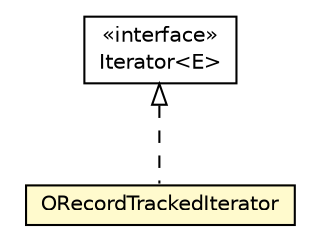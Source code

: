 #!/usr/local/bin/dot
#
# Class diagram 
# Generated by UMLGraph version R5_6-24-gf6e263 (http://www.umlgraph.org/)
#

digraph G {
	edge [fontname="Helvetica",fontsize=10,labelfontname="Helvetica",labelfontsize=10];
	node [fontname="Helvetica",fontsize=10,shape=plaintext];
	nodesep=0.25;
	ranksep=0.5;
	// com.orientechnologies.orient.core.db.record.ORecordTrackedIterator
	c3091201 [label=<<table title="com.orientechnologies.orient.core.db.record.ORecordTrackedIterator" border="0" cellborder="1" cellspacing="0" cellpadding="2" port="p" bgcolor="lemonChiffon" href="./ORecordTrackedIterator.html">
		<tr><td><table border="0" cellspacing="0" cellpadding="1">
<tr><td align="center" balign="center"> ORecordTrackedIterator </td></tr>
		</table></td></tr>
		</table>>, URL="./ORecordTrackedIterator.html", fontname="Helvetica", fontcolor="black", fontsize=10.0];
	//com.orientechnologies.orient.core.db.record.ORecordTrackedIterator implements java.util.Iterator<E>
	c3092997:p -> c3091201:p [dir=back,arrowtail=empty,style=dashed];
	// java.util.Iterator<E>
	c3092997 [label=<<table title="java.util.Iterator" border="0" cellborder="1" cellspacing="0" cellpadding="2" port="p" href="http://java.sun.com/j2se/1.4.2/docs/api/java/util/Iterator.html">
		<tr><td><table border="0" cellspacing="0" cellpadding="1">
<tr><td align="center" balign="center"> &#171;interface&#187; </td></tr>
<tr><td align="center" balign="center"> Iterator&lt;E&gt; </td></tr>
		</table></td></tr>
		</table>>, URL="http://java.sun.com/j2se/1.4.2/docs/api/java/util/Iterator.html", fontname="Helvetica", fontcolor="black", fontsize=10.0];
}

